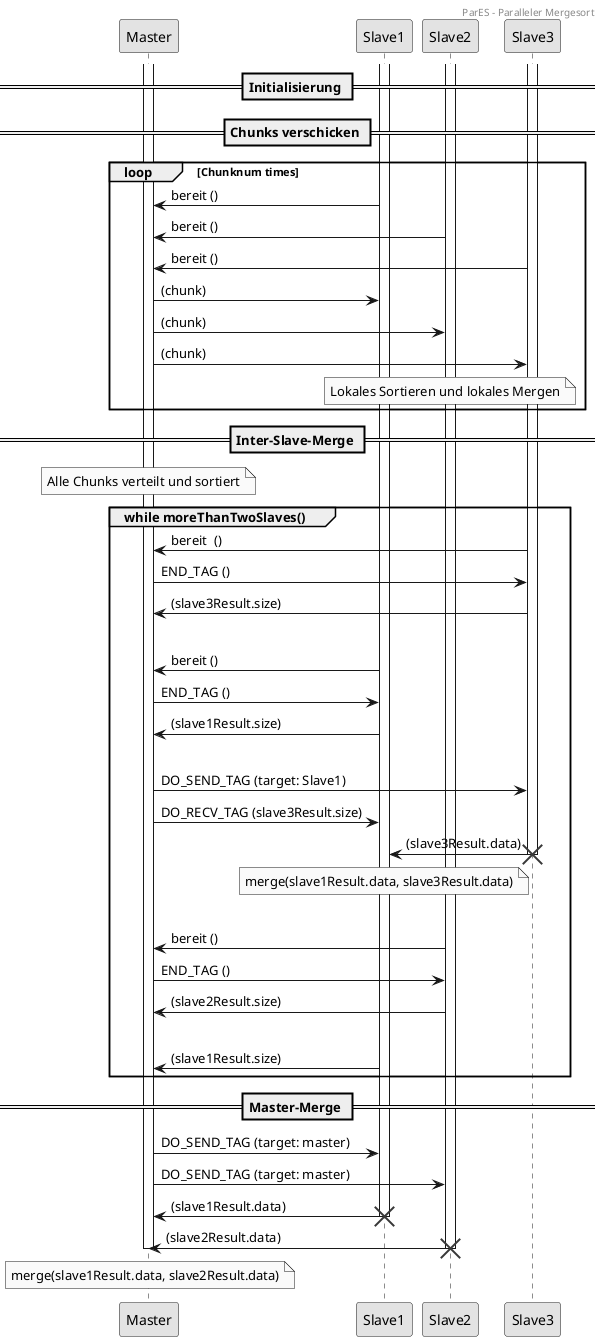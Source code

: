 ' -*- mode: plantuml -*-
' vim:filetype=plantuml



@startuml
    skinparam monochrome true
'    autonumber
    header ParES - Paralleler Mergesort
    participant Master

== Initialisierung ==
    activate Master
    activate Slave1
    activate Slave2
    activate Slave3

== Chunks verschicken ==

  loop Chunknum times
    Slave1 -> Master : bereit ()
    Slave2 -> Master : bereit ()
    Slave3 -> Master : bereit ()

    Master -> Slave1 : (chunk)
    Master -> Slave2 : (chunk) 
    Master -> Slave3 : (chunk) 

note over Slave2: Lokales Sortieren und lokales Mergen
  end


== Inter-Slave-Merge ==

note over Master: Alle Chunks verteilt und sortiert

group while moreThanTwoSlaves()

'== END_TAG verschicken ==

    Slave3 -> Master : bereit  ()
    Master -> Slave3 : END_TAG () 
    Slave3 -> Master : (slave3Result.size)
|||
    Slave1 -> Master : bereit ()
    Master -> Slave1 : END_TAG ()
    Slave1 -> Master : (slave1Result.size)
|||
    Master -> Slave3 : DO_SEND_TAG (target: Slave1)
    Master -> Slave1 : DO_RECV_TAG (slave3Result.size)

    Slave3 -> Slave1 : (slave3Result.data)
    destroy Slave3

note over Slave1: merge(slave1Result.data, slave3Result.data)    
|||
    Slave2 -> Master : bereit ()
    Master -> Slave2 : END_TAG () 
    Slave2 -> Master : (slave2Result.size)
|||
    Slave1 -> Master : (slave1Result.size)
    

end

== Master-Merge ==

    Master -> Slave1 : DO_SEND_TAG (target: master)
    Master -> Slave2 : DO_SEND_TAG (target: master)
    
    Slave1 -> Master : (slave1Result.data)
    destroy Slave1

    Slave2 -> Master : (slave2Result.data)
    destroy Slave2

    note over Master: merge(slave1Result.data, slave2Result.data)    

    deactivate Master

@enduml
